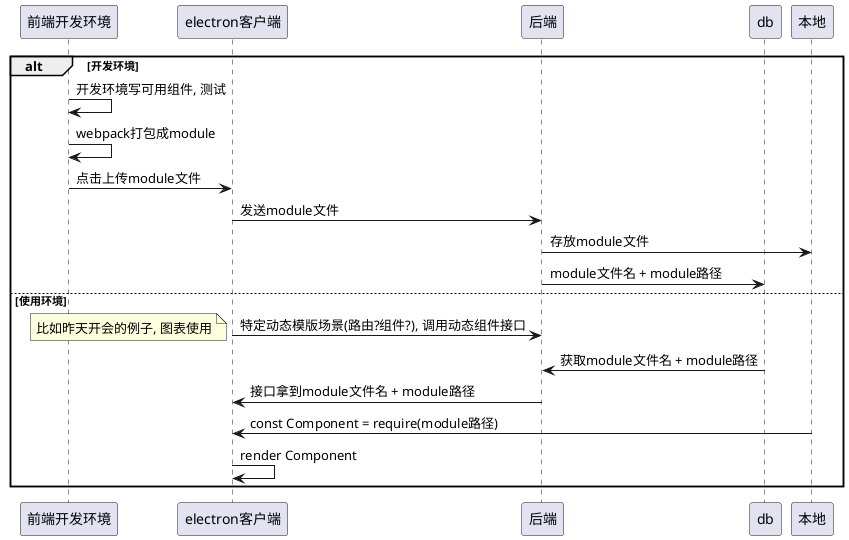 @startuml
participant 前端开发环境
participant electron客户端
participant 后端
participant db
participant 本地

alt 开发环境
前端开发环境 -> 前端开发环境: 开发环境写可用组件, 测试
前端开发环境 -> 前端开发环境: webpack打包成module
前端开发环境 -> electron客户端: 点击上传module文件
electron客户端 -> 后端: 发送module文件
后端 -> 本地: 存放module文件
后端 -> db: module文件名 + module路径 
else 使用环境
electron客户端 -> 后端: 特定动态模版场景(路由?组件?), 调用动态组件接口
note left: 比如昨天开会的例子, 图表使用
后端 <- db: 获取module文件名 + module路径
electron客户端 <- 后端: 接口拿到module文件名 + module路径
electron客户端 <- 本地: const Component = require(module路径)
electron客户端 -> electron客户端: render Component
end
@enduml